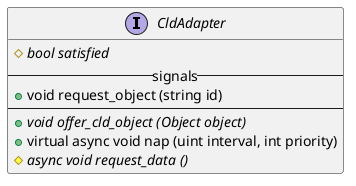 /'
 '  UML include file for  CldAdapter interface
 '/

@startuml
interface CldAdapter {
    #{abstract} bool satisfied
    -- signals --
    +void request_object (string id)
    ----
    +{abstract} void offer_cld_object (Object object)
    +virtual async void nap (uint interval, int priority)
    #{abstract} async void request_data ()
}
@enduml


